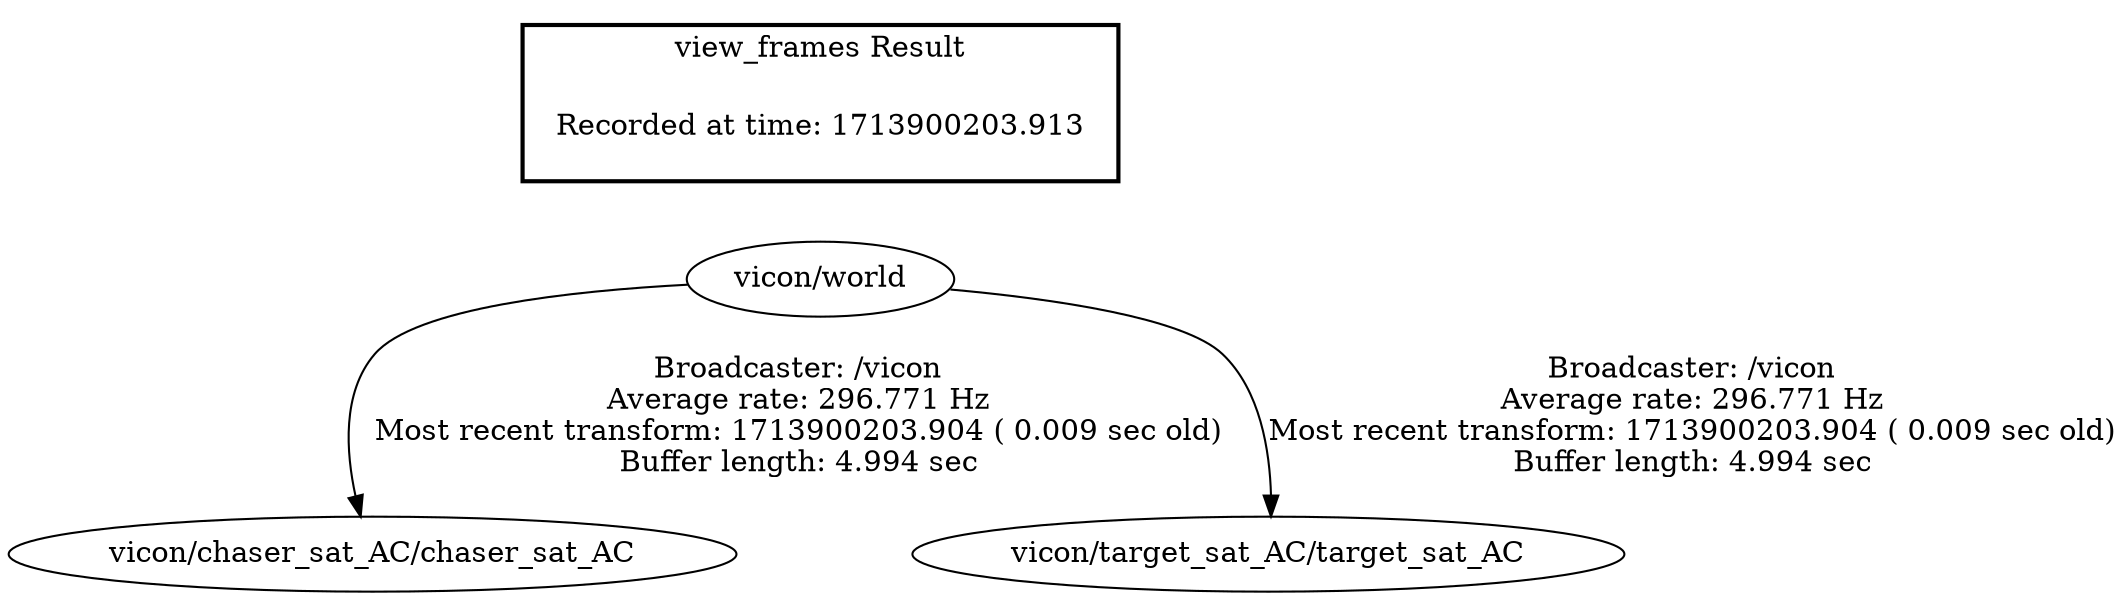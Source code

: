 digraph G {
"vicon/world" -> "vicon/chaser_sat_AC/chaser_sat_AC"[label="Broadcaster: /vicon\nAverage rate: 296.771 Hz\nMost recent transform: 1713900203.904 ( 0.009 sec old)\nBuffer length: 4.994 sec\n"];
"vicon/world" -> "vicon/target_sat_AC/target_sat_AC"[label="Broadcaster: /vicon\nAverage rate: 296.771 Hz\nMost recent transform: 1713900203.904 ( 0.009 sec old)\nBuffer length: 4.994 sec\n"];
edge [style=invis];
 subgraph cluster_legend { style=bold; color=black; label ="view_frames Result";
"Recorded at time: 1713900203.913"[ shape=plaintext ] ;
 }->"vicon/world";
}